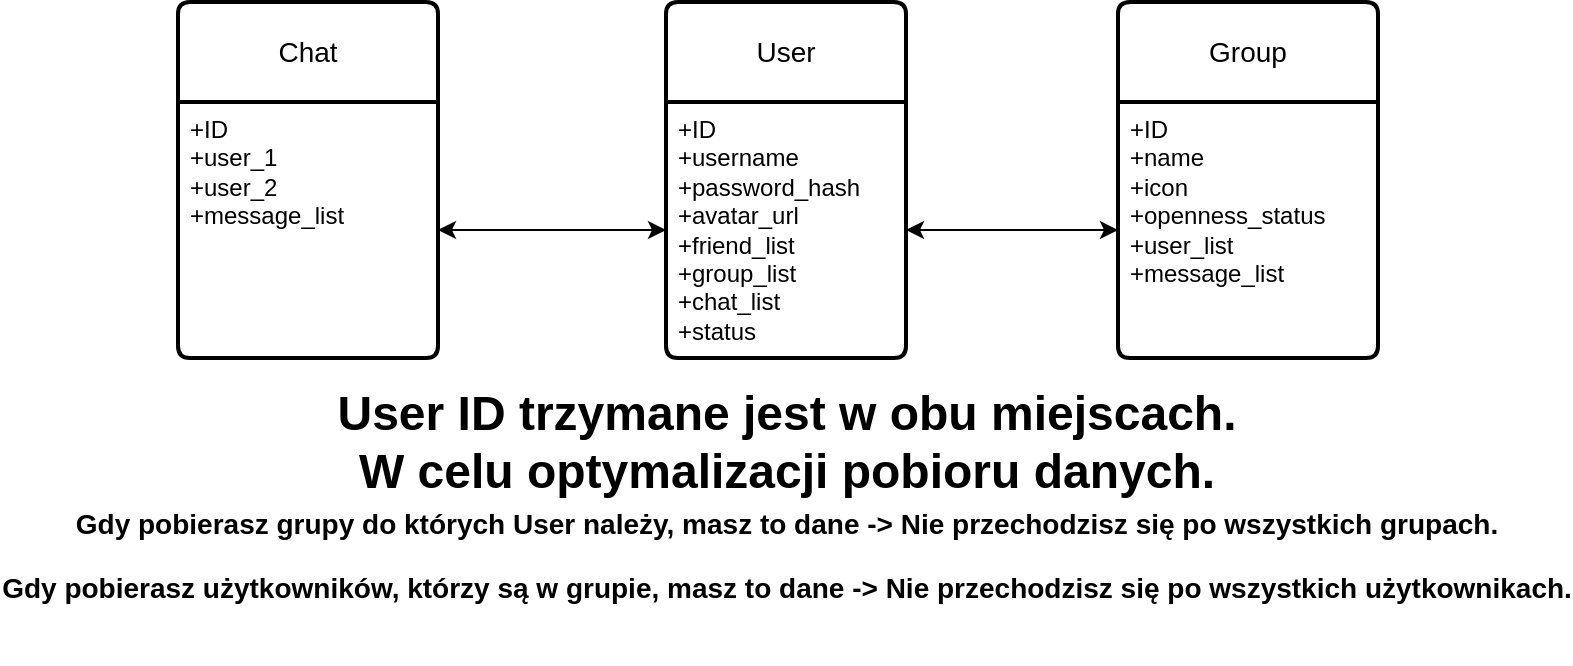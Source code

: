 <mxfile version="24.7.13">
  <diagram name="Strona-1" id="IgY-TPN_slxYMBxNZM7g">
    <mxGraphModel dx="1313" dy="3001" grid="1" gridSize="10" guides="1" tooltips="1" connect="1" arrows="1" fold="1" page="1" pageScale="1" pageWidth="827" pageHeight="1169" math="0" shadow="0">
      <root>
        <mxCell id="0" />
        <mxCell id="1" parent="0" />
        <mxCell id="5LtJHHfmOMXa2Zliw4R3-2" value="User" style="swimlane;childLayout=stackLayout;horizontal=1;startSize=50;horizontalStack=0;rounded=1;fontSize=14;fontStyle=0;strokeWidth=2;resizeParent=0;resizeLast=1;shadow=0;dashed=0;align=center;arcSize=4;whiteSpace=wrap;html=1;" vertex="1" parent="1">
          <mxGeometry x="354" y="-2330" width="120" height="178" as="geometry">
            <mxRectangle x="280" y="-2338" width="70" height="50" as="alternateBounds" />
          </mxGeometry>
        </mxCell>
        <mxCell id="5LtJHHfmOMXa2Zliw4R3-3" value="+ID&lt;br&gt;+username&lt;div&gt;+password_hash&lt;/div&gt;&lt;div&gt;+avatar_url&lt;/div&gt;&lt;div&gt;+friend_list&lt;/div&gt;&lt;div&gt;+group_list&lt;/div&gt;&lt;div&gt;+chat_list&lt;br&gt;+status&lt;/div&gt;" style="align=left;strokeColor=none;fillColor=none;spacingLeft=4;fontSize=12;verticalAlign=top;resizable=0;rotatable=0;part=1;html=1;" vertex="1" parent="5LtJHHfmOMXa2Zliw4R3-2">
          <mxGeometry y="50" width="120" height="128" as="geometry" />
        </mxCell>
        <mxCell id="5LtJHHfmOMXa2Zliw4R3-4" value="Group" style="swimlane;childLayout=stackLayout;horizontal=1;startSize=50;horizontalStack=0;rounded=1;fontSize=14;fontStyle=0;strokeWidth=2;resizeParent=0;resizeLast=1;shadow=0;dashed=0;align=center;arcSize=4;whiteSpace=wrap;html=1;" vertex="1" parent="1">
          <mxGeometry x="580" y="-2330" width="130" height="178" as="geometry">
            <mxRectangle x="490" y="-2323" width="80" height="50" as="alternateBounds" />
          </mxGeometry>
        </mxCell>
        <mxCell id="5LtJHHfmOMXa2Zliw4R3-5" value="+ID&lt;br&gt;+name&lt;div&gt;+icon&lt;/div&gt;&lt;div&gt;+openness_status&lt;/div&gt;&lt;div&gt;+user_list&lt;br&gt;+message_list&lt;/div&gt;" style="align=left;strokeColor=none;fillColor=none;spacingLeft=4;fontSize=12;verticalAlign=top;resizable=0;rotatable=0;part=1;html=1;" vertex="1" parent="5LtJHHfmOMXa2Zliw4R3-4">
          <mxGeometry y="50" width="130" height="128" as="geometry" />
        </mxCell>
        <mxCell id="5LtJHHfmOMXa2Zliw4R3-12" value="Chat" style="swimlane;childLayout=stackLayout;horizontal=1;startSize=50;horizontalStack=0;rounded=1;fontSize=14;fontStyle=0;strokeWidth=2;resizeParent=0;resizeLast=1;shadow=0;dashed=0;align=center;arcSize=4;whiteSpace=wrap;html=1;" vertex="1" parent="1">
          <mxGeometry x="110" y="-2330" width="130" height="178" as="geometry">
            <mxRectangle x="110" y="-2308" width="70" height="50" as="alternateBounds" />
          </mxGeometry>
        </mxCell>
        <mxCell id="5LtJHHfmOMXa2Zliw4R3-13" value="+ID&lt;br&gt;+user_1&lt;br&gt;+user_2&lt;div&gt;+message_list&lt;/div&gt;" style="align=left;strokeColor=none;fillColor=none;spacingLeft=4;fontSize=12;verticalAlign=top;resizable=0;rotatable=0;part=1;html=1;" vertex="1" parent="5LtJHHfmOMXa2Zliw4R3-12">
          <mxGeometry y="50" width="130" height="128" as="geometry" />
        </mxCell>
        <mxCell id="5LtJHHfmOMXa2Zliw4R3-24" style="edgeStyle=orthogonalEdgeStyle;rounded=0;orthogonalLoop=1;jettySize=auto;html=1;entryX=1;entryY=0.5;entryDx=0;entryDy=0;" edge="1" parent="1" source="5LtJHHfmOMXa2Zliw4R3-5" target="5LtJHHfmOMXa2Zliw4R3-3">
          <mxGeometry relative="1" as="geometry" />
        </mxCell>
        <mxCell id="5LtJHHfmOMXa2Zliw4R3-25" style="edgeStyle=orthogonalEdgeStyle;rounded=0;orthogonalLoop=1;jettySize=auto;html=1;entryX=0;entryY=0.5;entryDx=0;entryDy=0;" edge="1" parent="1" source="5LtJHHfmOMXa2Zliw4R3-3" target="5LtJHHfmOMXa2Zliw4R3-5">
          <mxGeometry relative="1" as="geometry" />
        </mxCell>
        <mxCell id="5LtJHHfmOMXa2Zliw4R3-26" style="edgeStyle=orthogonalEdgeStyle;rounded=0;orthogonalLoop=1;jettySize=auto;html=1;entryX=1;entryY=0.5;entryDx=0;entryDy=0;" edge="1" parent="1" source="5LtJHHfmOMXa2Zliw4R3-3" target="5LtJHHfmOMXa2Zliw4R3-13">
          <mxGeometry relative="1" as="geometry" />
        </mxCell>
        <mxCell id="5LtJHHfmOMXa2Zliw4R3-27" style="edgeStyle=orthogonalEdgeStyle;rounded=0;orthogonalLoop=1;jettySize=auto;html=1;entryX=0;entryY=0.5;entryDx=0;entryDy=0;" edge="1" parent="1" source="5LtJHHfmOMXa2Zliw4R3-13" target="5LtJHHfmOMXa2Zliw4R3-3">
          <mxGeometry relative="1" as="geometry" />
        </mxCell>
        <mxCell id="5LtJHHfmOMXa2Zliw4R3-28" value="User ID trzymane jest w obu miejscach.&lt;br&gt;W celu optymalizacji pobioru danych.&lt;div&gt;&lt;br/&gt;&lt;/div&gt;" style="text;strokeColor=none;fillColor=none;html=1;fontSize=24;fontStyle=1;verticalAlign=middle;align=center;" vertex="1" parent="1">
          <mxGeometry x="354" y="-2110" width="120" height="30" as="geometry" />
        </mxCell>
        <mxCell id="5LtJHHfmOMXa2Zliw4R3-31" value="&lt;p style=&quot;line-height: 120%;&quot;&gt;&lt;span style=&quot;font-size: 14px;&quot;&gt;Gdy pobierasz grupy do których User należy, masz to dane -&amp;gt; Nie przechodzisz się po wszystkich grupach.&lt;br&gt;Gdy pobierasz użytkowników, którzy są w grupie, masz to dane -&amp;gt; Nie przechodzisz się po wszystkich użytkownikach.&lt;/span&gt;&lt;/p&gt;" style="text;strokeColor=none;fillColor=none;html=1;fontSize=24;fontStyle=1;verticalAlign=middle;align=center;" vertex="1" parent="1">
          <mxGeometry x="354" y="-2070" width="120" height="30" as="geometry" />
        </mxCell>
      </root>
    </mxGraphModel>
  </diagram>
</mxfile>
